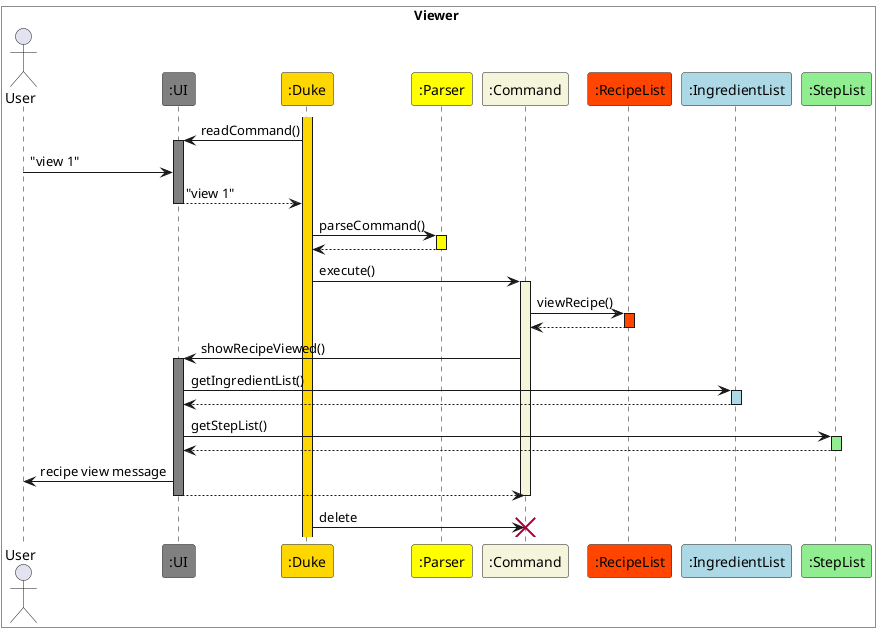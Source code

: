 @startuml Recipe View
box Viewer #White
Actor User
participant ":UI" as UI #Gray
participant ":Duke" as Duke #Gold
participant ":Parser" as Parser #Yellow
participant ":Command" as Command #Beige
participant ":RecipeList" as RecipeList #OrangeRed
participant ":IngredientList" as IngredientList #LightBlue
participant ":StepList" as StepList #LightGreen
end box

activate Duke #Gold
Duke -> UI : readCommand()
activate UI #Gray
User -> UI : "view 1"
UI --> Duke : "view 1"
deactivate UI
Duke -> Parser : parseCommand()
activate Parser #Yellow
Parser --> Duke
deactivate Parser
Duke -> Command : execute()
activate Command #Beige
Command -> RecipeList : viewRecipe()
activate RecipeList #OrangeRed
RecipeList --> Command
deactivate RecipeList
Command -> UI : showRecipeViewed()
activate UI #Gray
UI -> IngredientList : getIngredientList()
activate IngredientList #LightBlue
IngredientList --> UI
deactivate IngredientList
UI -> StepList : getStepList()
activate StepList #LightGreen
StepList --> UI
deactivate StepList
UI -> User : recipe view message
UI --> Command
deactivate UI
deactivate Command
Duke -> Command : delete
destroy Command

@enduml
